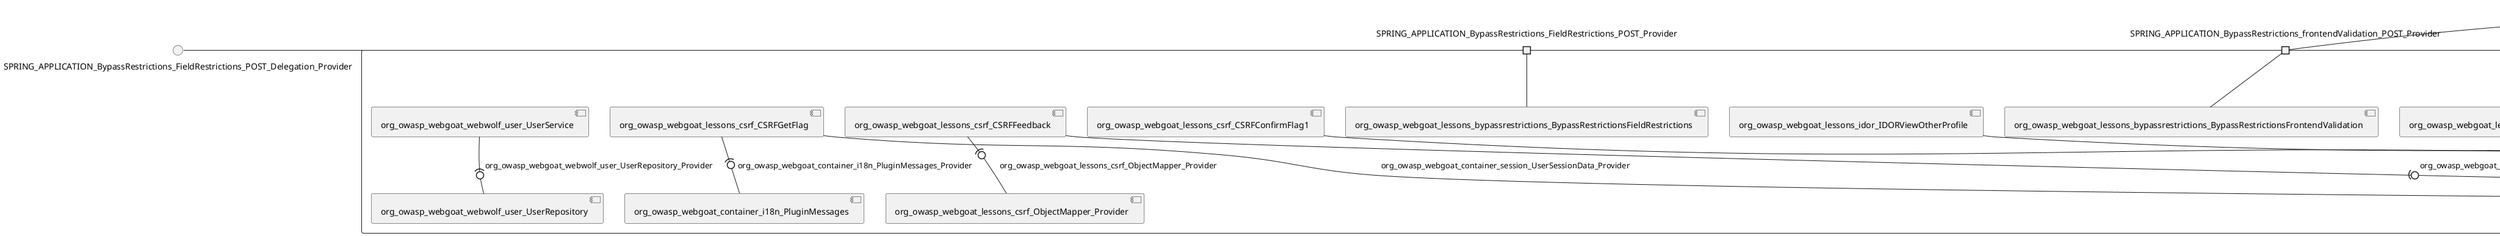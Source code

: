@startuml
skinparam fixCircleLabelOverlapping true
skinparam componentStyle uml2
() SPRING_APPLICATION_BypassRestrictions_FieldRestrictions_POST_Delegation_Provider
() SPRING_APPLICATION_BypassRestrictions_frontendValidation_POST_Delegation_Provider
() SPRING_APPLICATION_ChromeDevTools_dummy_POST_Delegation_Provider
() SPRING_APPLICATION_CrossSiteScriptingStored_stored_xss_follow_up_POST_Delegation_Provider
() SPRING_APPLICATION_CrossSiteScripting_attack1_POST_Delegation_Provider
() SPRING_APPLICATION_CrossSiteScripting_attack3_POST_Delegation_Provider
() SPRING_APPLICATION_CrossSiteScripting_attack4_POST_Delegation_Provider
() SPRING_APPLICATION_CrossSiteScripting_attack5a_GET_Delegation_Provider
() SPRING_APPLICATION_CrossSiteScripting_attack6a_POST_Delegation_Provider
() SPRING_APPLICATION_CrossSiteScripting_dom_follow_up_POST_Delegation_Provider
() SPRING_APPLICATION_CrossSiteScripting_phone_home_xss_POST_Delegation_Provider
() SPRING_APPLICATION_CrossSiteScripting_quiz_Delegation_Provider
() SPRING_APPLICATION_Delegation_Provider
() SPRING_APPLICATION_GET_Delegation_Provider
() SPRING_APPLICATION_HtmlTampering_task_POST_Delegation_Provider
() SPRING_APPLICATION_HttpBasics_attack1_POST_Delegation_Provider
() SPRING_APPLICATION_HttpBasics_attack2_POST_Delegation_Provider
() SPRING_APPLICATION_IDOR_diff_attributes_POST_Delegation_Provider
() SPRING_APPLICATION_IDOR_login_POST_Delegation_Provider
() SPRING_APPLICATION_IDOR_profile_alt_path_POST_Delegation_Provider
() SPRING_APPLICATION_InsecureDeserialization_task_POST_Delegation_Provider
() SPRING_APPLICATION_InsecureLogin_Delegation_Provider
() SPRING_APPLICATION_JWT_decode_POST_Delegation_Provider
() SPRING_APPLICATION_JWT_jku_Delegation_Provider
() SPRING_APPLICATION_JWT_kid_Delegation_Provider
() SPRING_APPLICATION_JWT_quiz_Delegation_Provider
() SPRING_APPLICATION_JWT_refresh_Delegation_Provider
() SPRING_APPLICATION_JWT_votings_Delegation_Provider
() SPRING_APPLICATION_LogSpoofing_log_bleeding_POST_Delegation_Provider
() SPRING_APPLICATION_LogSpoofing_log_spoofing_POST_Delegation_Provider
() SPRING_APPLICATION_POST_Delegation_Provider
() SPRING_APPLICATION_PUT_Delegation_Provider
() SPRING_APPLICATION_PasswordReset_ForgotPassword_create_password_reset_link_POST_Delegation_Provider
() SPRING_APPLICATION_PasswordReset_SecurityQuestions_POST_Delegation_Provider
() SPRING_APPLICATION_PasswordReset_reset_Delegation_Provider
() SPRING_APPLICATION_PathTraversal_profile_picture_GET_Delegation_Provider
() SPRING_APPLICATION_PathTraversal_profile_picture_fix_GET_Delegation_Provider
() SPRING_APPLICATION_PathTraversal_profile_upload_POST_Delegation_Provider
() SPRING_APPLICATION_PathTraversal_profile_upload_fix_POST_Delegation_Provider
() SPRING_APPLICATION_PathTraversal_profile_upload_remove_user_input_POST_Delegation_Provider
() SPRING_APPLICATION_PathTraversal_random_POST_Delegation_Provider
() SPRING_APPLICATION_PathTraversal_random_picture_GET_Delegation_Provider
() SPRING_APPLICATION_PathTraversal_zip_slip_Delegation_Provider
() SPRING_APPLICATION_SSRF_task1_POST_Delegation_Provider
() SPRING_APPLICATION_SSRF_task2_POST_Delegation_Provider
() SPRING_APPLICATION_SecurePasswords_assignment_POST_Delegation_Provider
() SPRING_APPLICATION_SqlInjectionAdvanced_attack6a_POST_Delegation_Provider
() SPRING_APPLICATION_SqlInjectionAdvanced_attack6b_POST_Delegation_Provider
() SPRING_APPLICATION_SqlInjectionAdvanced_challenge_Login_POST_Delegation_Provider
() SPRING_APPLICATION_SqlInjectionAdvanced_challenge_PUT_Delegation_Provider
() SPRING_APPLICATION_SqlInjectionAdvanced_quiz_Delegation_Provider
() SPRING_APPLICATION_SqlInjectionMitigations_attack10a_POST_Delegation_Provider
() SPRING_APPLICATION_SqlInjectionMitigations_attack10b_POST_Delegation_Provider
() SPRING_APPLICATION_SqlInjectionMitigations_attack12a_POST_Delegation_Provider
() SPRING_APPLICATION_SqlInjectionMitigations_servers_GET_Delegation_Provider
() SPRING_APPLICATION_SqlInjection_assignment5a_POST_Delegation_Provider
() SPRING_APPLICATION_SqlInjection_assignment5b_POST_Delegation_Provider
() SPRING_APPLICATION_SqlInjection_attack10_POST_Delegation_Provider
() SPRING_APPLICATION_SqlInjection_attack2_POST_Delegation_Provider
() SPRING_APPLICATION_SqlInjection_attack3_POST_Delegation_Provider
() SPRING_APPLICATION_SqlInjection_attack4_POST_Delegation_Provider
() SPRING_APPLICATION_SqlInjection_attack5_POST_Delegation_Provider
() SPRING_APPLICATION_SqlInjection_attack8_POST_Delegation_Provider
() SPRING_APPLICATION_SqlInjection_attack9_POST_Delegation_Provider
() SPRING_APPLICATION_SqlOnlyInputValidationOnKeywords_attack_POST_Delegation_Provider
() SPRING_APPLICATION_SqlOnlyInputValidation_attack_POST_Delegation_Provider
() SPRING_APPLICATION_VulnerableComponents_attack1_POST_Delegation_Provider
() SPRING_APPLICATION_WebWolf_GET_Delegation_Provider
() SPRING_APPLICATION_WebWolf_landing_POST_Delegation_Provider
() SPRING_APPLICATION_WebWolf_mail_POST_Delegation_Provider
() SPRING_APPLICATION_challenge_1_POST_Delegation_Provider
() SPRING_APPLICATION_challenge_5_POST_Delegation_Provider
() SPRING_APPLICATION_challenge_7_POST_Delegation_Provider
() SPRING_APPLICATION_challenge_8_Delegation_Provider
() SPRING_APPLICATION_challenge_logo_Delegation_Provider
() SPRING_APPLICATION_cia_quiz_Delegation_Provider
() SPRING_APPLICATION_clientSideFiltering_attack1_POST_Delegation_Provider
() SPRING_APPLICATION_clientSideFiltering_challenge_store_coupons_GET_Delegation_Provider
() SPRING_APPLICATION_clientSideFiltering_getItForFree_POST_Delegation_Provider
() SPRING_APPLICATION_clientSideFiltering_salaries_GET_Delegation_Provider
() SPRING_APPLICATION_crypto_encoding_xor_POST_Delegation_Provider
() SPRING_APPLICATION_crypto_secure_defaults_POST_Delegation_Provider
() SPRING_APPLICATION_jwt_GET_Delegation_Provider
() SPRING_APPLICATION_landing_Delegation_Provider
() SPRING_APPLICATION_lesson_template_Delegation_Provider
() SPRING_APPLICATION_login_oauth_mvc_GET_Delegation_Provider
() SPRING_APPLICATION_mail_Delegation_Provider
() SPRING_APPLICATION_register_mvc_POST_Delegation_Provider
() SPRING_APPLICATION_registration_GET_Delegation_Provider
() SPRING_APPLICATION_requests_GET_Delegation_Provider
() SPRING_APPLICATION_scoreboard_data_GET_Delegation_Provider
() SPRING_APPLICATION_server_directory_GET_Delegation_Provider
() SPRING_APPLICATION_service_lessonoverview_mvc_Delegation_Provider
() SPRING_APPLICATION_xxe_comments_GET_Delegation_Provider
() UserDetailsService_Delegation_Provider
() java_io_Serializable_Delegation_Provider
() org_owasp_webgoat_lessons_hijacksession_cas_AuthenticationProvider_Delegation_Provider
rectangle System {
[org_owasp_webgoat_container_HammerHead] [[webgoat-webgoat.repository#_lAopBMApEe6vkNvvno8K4Q]]
[org_owasp_webgoat_container_WebWolfRedirect] [[webgoat-webgoat.repository#_lAopBMApEe6vkNvvno8K4Q]]
[org_owasp_webgoat_container_controller_StartLesson] [[webgoat-webgoat.repository#_lAopBMApEe6vkNvvno8K4Q]]
[org_owasp_webgoat_container_controller_Welcome] [[webgoat-webgoat.repository#_lAopBMApEe6vkNvvno8K4Q]]
[org_owasp_webgoat_container_i18n_PluginMessages] [[webgoat-webgoat.repository#_lAopBMApEe6vkNvvno8K4Q]]
[org_owasp_webgoat_container_service_EnvironmentService] [[webgoat-webgoat.repository#_lAopBMApEe6vkNvvno8K4Q]]
[org_owasp_webgoat_container_service_HintService] [[webgoat-webgoat.repository#_lAopBMApEe6vkNvvno8K4Q]]
[org_owasp_webgoat_container_service_LabelDebugService] [[webgoat-webgoat.repository#_lAopBMApEe6vkNvvno8K4Q]]
[org_owasp_webgoat_container_service_LabelService] [[webgoat-webgoat.repository#_lAopBMApEe6vkNvvno8K4Q]]
[org_owasp_webgoat_container_service_LessonInfoService] [[webgoat-webgoat.repository#_lAopBMApEe6vkNvvno8K4Q]]
[org_owasp_webgoat_container_service_LessonMenuService] [[webgoat-webgoat.repository#_lAopBMApEe6vkNvvno8K4Q]]
[org_owasp_webgoat_container_service_LessonProgressService] [[webgoat-webgoat.repository#_lAopBMApEe6vkNvvno8K4Q]]
[org_owasp_webgoat_container_service_LessonTitleService] [[webgoat-webgoat.repository#_lAopBMApEe6vkNvvno8K4Q]]
[org_owasp_webgoat_container_service_ReportCardService] [[webgoat-webgoat.repository#_lAopBMApEe6vkNvvno8K4Q]]
[org_owasp_webgoat_container_service_RestartLessonService] [[webgoat-webgoat.repository#_lAopBMApEe6vkNvvno8K4Q]]
[org_owasp_webgoat_container_service_SessionService] [[webgoat-webgoat.repository#_lAopBMApEe6vkNvvno8K4Q]]
[org_owasp_webgoat_container_session_UserSessionData] [[webgoat-webgoat.repository#_lAopBMApEe6vkNvvno8K4Q]]
[org_owasp_webgoat_container_session_WebSession] [[webgoat-webgoat.repository#_lAopBMApEe6vkNvvno8K4Q]]
[org_owasp_webgoat_container_users_RegistrationController] [[webgoat-webgoat.repository#_lAopBMApEe6vkNvvno8K4Q]]
[org_owasp_webgoat_container_users_Scoreboard] [[webgoat-webgoat.repository#_lAopBMApEe6vkNvvno8K4Q]]
[org_owasp_webgoat_container_users_UserRepository] [[webgoat-webgoat.repository#_lAopBMApEe6vkNvvno8K4Q]]
[org_owasp_webgoat_container_users_UserService] [[webgoat-webgoat.repository#_lAopBMApEe6vkNvvno8K4Q]]
[org_owasp_webgoat_container_users_UserTrackerRepository] [[webgoat-webgoat.repository#_lAopBMApEe6vkNvvno8K4Q]]
[org_owasp_webgoat_lessons_authbypass_VerifyAccount] [[webgoat-webgoat.repository#_lAopBMApEe6vkNvvno8K4Q]]
[org_owasp_webgoat_lessons_bypassrestrictions_BypassRestrictionsFieldRestrictions] [[webgoat-webgoat.repository#_lAopBMApEe6vkNvvno8K4Q]]
[org_owasp_webgoat_lessons_bypassrestrictions_BypassRestrictionsFrontendValidation] [[webgoat-webgoat.repository#_lAopBMApEe6vkNvvno8K4Q]]
[org_owasp_webgoat_lessons_challenges_FlagController] [[webgoat-webgoat.repository#_lAopBMApEe6vkNvvno8K4Q]]
[org_owasp_webgoat_lessons_challenges_challenge1_Assignment1] [[webgoat-webgoat.repository#_lAopBMApEe6vkNvvno8K4Q]]
[org_owasp_webgoat_lessons_challenges_challenge1_ImageServlet] [[webgoat-webgoat.repository#_lAopBMApEe6vkNvvno8K4Q]]
[org_owasp_webgoat_lessons_challenges_challenge5_Assignment5] [[webgoat-webgoat.repository#_lAopBMApEe6vkNvvno8K4Q]]
[org_owasp_webgoat_lessons_challenges_challenge7_Assignment7] [[webgoat-webgoat.repository#_lAopBMApEe6vkNvvno8K4Q]]
[org_owasp_webgoat_lessons_challenges_challenge8_Assignment8] [[webgoat-webgoat.repository#_lAopBMApEe6vkNvvno8K4Q]]
[org_owasp_webgoat_lessons_chromedevtools_NetworkDummy] [[webgoat-webgoat.repository#_lAopBMApEe6vkNvvno8K4Q]]
[org_owasp_webgoat_lessons_chromedevtools_NetworkLesson] [[webgoat-webgoat.repository#_lAopBMApEe6vkNvvno8K4Q]]
[org_owasp_webgoat_lessons_cia_CIAQuiz] [[webgoat-webgoat.repository#_lAopBMApEe6vkNvvno8K4Q]]
[org_owasp_webgoat_lessons_clientsidefiltering_ClientSideFilteringAssignment] [[webgoat-webgoat.repository#_lAopBMApEe6vkNvvno8K4Q]]
[org_owasp_webgoat_lessons_clientsidefiltering_ClientSideFilteringFreeAssignment] [[webgoat-webgoat.repository#_lAopBMApEe6vkNvvno8K4Q]]
[org_owasp_webgoat_lessons_clientsidefiltering_Salaries] [[webgoat-webgoat.repository#_lAopBMApEe6vkNvvno8K4Q]]
[org_owasp_webgoat_lessons_clientsidefiltering_ShopEndpoint] [[webgoat-webgoat.repository#_lAopBMApEe6vkNvvno8K4Q]]
[org_owasp_webgoat_lessons_cryptography_EncodingAssignment] [[webgoat-webgoat.repository#_lAopBMApEe6vkNvvno8K4Q]]
[org_owasp_webgoat_lessons_cryptography_HashingAssignment] [[webgoat-webgoat.repository#_lAopBMApEe6vkNvvno8K4Q]]
[org_owasp_webgoat_lessons_cryptography_SecureDefaultsAssignment] [[webgoat-webgoat.repository#_lAopBMApEe6vkNvvno8K4Q]]
[org_owasp_webgoat_lessons_cryptography_SigningAssignment] [[webgoat-webgoat.repository#_lAopBMApEe6vkNvvno8K4Q]]
[org_owasp_webgoat_lessons_cryptography_XOREncodingAssignment] [[webgoat-webgoat.repository#_lAopBMApEe6vkNvvno8K4Q]]
[org_owasp_webgoat_lessons_csrf_CSRFConfirmFlag1] [[webgoat-webgoat.repository#_lAopBMApEe6vkNvvno8K4Q]]
[org_owasp_webgoat_lessons_csrf_CSRFFeedback] [[webgoat-webgoat.repository#_lAopBMApEe6vkNvvno8K4Q]]
[org_owasp_webgoat_lessons_csrf_CSRFGetFlag] [[webgoat-webgoat.repository#_lAopBMApEe6vkNvvno8K4Q]]
[org_owasp_webgoat_lessons_csrf_CSRFLogin] [[webgoat-webgoat.repository#_lAopBMApEe6vkNvvno8K4Q]]
[org_owasp_webgoat_lessons_csrf_ForgedReviews] [[webgoat-webgoat.repository#_lAopBMApEe6vkNvvno8K4Q]]
[org_owasp_webgoat_lessons_csrf_ObjectMapper_Provider] [[webgoat-webgoat.repository#_lAopBMApEe6vkNvvno8K4Q]]
[org_owasp_webgoat_lessons_deserialization_InsecureDeserializationTask] [[webgoat-webgoat.repository#_lAopBMApEe6vkNvvno8K4Q]]
[org_owasp_webgoat_lessons_hijacksession_HijackSessionAssignment] [[webgoat-webgoat.repository#_lAopBMApEe6vkNvvno8K4Q]]
[org_owasp_webgoat_lessons_hijacksession_cas_HijackSessionAuthenticationProvider] [[webgoat-webgoat.repository#_lAopBMApEe6vkNvvno8K4Q]]
[org_owasp_webgoat_lessons_htmltampering_HtmlTamperingTask] [[webgoat-webgoat.repository#_lAopBMApEe6vkNvvno8K4Q]]
[org_owasp_webgoat_lessons_httpbasics_HttpBasicsLesson] [[webgoat-webgoat.repository#_lAopBMApEe6vkNvvno8K4Q]]
[org_owasp_webgoat_lessons_httpbasics_HttpBasicsQuiz] [[webgoat-webgoat.repository#_lAopBMApEe6vkNvvno8K4Q]]
[org_owasp_webgoat_lessons_httpproxies_HttpBasicsInterceptRequest] [[webgoat-webgoat.repository#_lAopBMApEe6vkNvvno8K4Q]]
[org_owasp_webgoat_lessons_idor_IDORDiffAttributes] [[webgoat-webgoat.repository#_lAopBMApEe6vkNvvno8K4Q]]
[org_owasp_webgoat_lessons_idor_IDOREditOtherProfile] [[webgoat-webgoat.repository#_lAopBMApEe6vkNvvno8K4Q]]
[org_owasp_webgoat_lessons_idor_IDORLogin] [[webgoat-webgoat.repository#_lAopBMApEe6vkNvvno8K4Q]]
[org_owasp_webgoat_lessons_idor_IDORViewOtherProfile] [[webgoat-webgoat.repository#_lAopBMApEe6vkNvvno8K4Q]]
[org_owasp_webgoat_lessons_idor_IDORViewOwnProfile] [[webgoat-webgoat.repository#_lAopBMApEe6vkNvvno8K4Q]]
[org_owasp_webgoat_lessons_idor_IDORViewOwnProfileAltUrl] [[webgoat-webgoat.repository#_lAopBMApEe6vkNvvno8K4Q]]
[org_owasp_webgoat_lessons_insecurelogin_InsecureLoginTask] [[webgoat-webgoat.repository#_lAopBMApEe6vkNvvno8K4Q]]
[org_owasp_webgoat_lessons_jwt_JWTDecodeEndpoint] [[webgoat-webgoat.repository#_lAopBMApEe6vkNvvno8K4Q]]
[org_owasp_webgoat_lessons_jwt_JWTQuiz] [[webgoat-webgoat.repository#_lAopBMApEe6vkNvvno8K4Q]]
[org_owasp_webgoat_lessons_jwt_JWTRefreshEndpoint] [[webgoat-webgoat.repository#_lAopBMApEe6vkNvvno8K4Q]]
[org_owasp_webgoat_lessons_jwt_JWTSecretKeyEndpoint] [[webgoat-webgoat.repository#_lAopBMApEe6vkNvvno8K4Q]]
[org_owasp_webgoat_lessons_jwt_JWTVotesEndpoint] [[webgoat-webgoat.repository#_lAopBMApEe6vkNvvno8K4Q]]
[org_owasp_webgoat_lessons_jwt_claimmisuse_JWTHeaderJKUEndpoint] [[webgoat-webgoat.repository#_lAopBMApEe6vkNvvno8K4Q]]
[org_owasp_webgoat_lessons_jwt_claimmisuse_JWTHeaderKIDEndpoint] [[webgoat-webgoat.repository#_lAopBMApEe6vkNvvno8K4Q]]
[org_owasp_webgoat_lessons_lessontemplate_SampleAttack] [[webgoat-webgoat.repository#_lAopBMApEe6vkNvvno8K4Q]]
[org_owasp_webgoat_lessons_logging_LogBleedingTask] [[webgoat-webgoat.repository#_lAopBMApEe6vkNvvno8K4Q]]
[org_owasp_webgoat_lessons_logging_LogSpoofingTask] [[webgoat-webgoat.repository#_lAopBMApEe6vkNvvno8K4Q]]
[org_owasp_webgoat_lessons_missingac_MissingFunctionACHiddenMenus] [[webgoat-webgoat.repository#_lAopBMApEe6vkNvvno8K4Q]]
[org_owasp_webgoat_lessons_missingac_MissingFunctionACUsers] [[webgoat-webgoat.repository#_lAopBMApEe6vkNvvno8K4Q]]
[org_owasp_webgoat_lessons_missingac_MissingFunctionACYourHash] [[webgoat-webgoat.repository#_lAopBMApEe6vkNvvno8K4Q]]
[org_owasp_webgoat_lessons_missingac_MissingFunctionACYourHashAdmin] [[webgoat-webgoat.repository#_lAopBMApEe6vkNvvno8K4Q]]
[org_owasp_webgoat_lessons_passwordreset_QuestionsAssignment] [[webgoat-webgoat.repository#_lAopBMApEe6vkNvvno8K4Q]]
[org_owasp_webgoat_lessons_passwordreset_ResetLinkAssignment] [[webgoat-webgoat.repository#_lAopBMApEe6vkNvvno8K4Q]]
[org_owasp_webgoat_lessons_passwordreset_ResetLinkAssignmentForgotPassword] [[webgoat-webgoat.repository#_lAopBMApEe6vkNvvno8K4Q]]
[org_owasp_webgoat_lessons_passwordreset_SecurityQuestionAssignment] [[webgoat-webgoat.repository#_lAopBMApEe6vkNvvno8K4Q]]
[org_owasp_webgoat_lessons_passwordreset_SimpleMailAssignment] [[webgoat-webgoat.repository#_lAopBMApEe6vkNvvno8K4Q]]
[org_owasp_webgoat_lessons_passwordreset_TriedQuestions] [[webgoat-webgoat.repository#_lAopBMApEe6vkNvvno8K4Q]]
[org_owasp_webgoat_lessons_pathtraversal_ProfileUpload] [[webgoat-webgoat.repository#_lAopBMApEe6vkNvvno8K4Q]]
[org_owasp_webgoat_lessons_pathtraversal_ProfileUploadFix] [[webgoat-webgoat.repository#_lAopBMApEe6vkNvvno8K4Q]]
[org_owasp_webgoat_lessons_pathtraversal_ProfileUploadRemoveUserInput] [[webgoat-webgoat.repository#_lAopBMApEe6vkNvvno8K4Q]]
[org_owasp_webgoat_lessons_pathtraversal_ProfileUploadRetrieval] [[webgoat-webgoat.repository#_lAopBMApEe6vkNvvno8K4Q]]
[org_owasp_webgoat_lessons_pathtraversal_ProfileZipSlip] [[webgoat-webgoat.repository#_lAopBMApEe6vkNvvno8K4Q]]
[org_owasp_webgoat_lessons_securepasswords_SecurePasswordsAssignment] [[webgoat-webgoat.repository#_lAopBMApEe6vkNvvno8K4Q]]
[org_owasp_webgoat_lessons_spoofcookie_SpoofCookieAssignment] [[webgoat-webgoat.repository#_lAopBMApEe6vkNvvno8K4Q]]
[org_owasp_webgoat_lessons_sqlinjection_advanced_SqlInjectionChallenge] [[webgoat-webgoat.repository#_lAopBMApEe6vkNvvno8K4Q]]
[org_owasp_webgoat_lessons_sqlinjection_advanced_SqlInjectionChallengeLogin] [[webgoat-webgoat.repository#_lAopBMApEe6vkNvvno8K4Q]]
[org_owasp_webgoat_lessons_sqlinjection_advanced_SqlInjectionLesson6a] [[webgoat-webgoat.repository#_lAopBMApEe6vkNvvno8K4Q]]
[org_owasp_webgoat_lessons_sqlinjection_advanced_SqlInjectionLesson6b] [[webgoat-webgoat.repository#_lAopBMApEe6vkNvvno8K4Q]]
[org_owasp_webgoat_lessons_sqlinjection_advanced_SqlInjectionQuiz] [[webgoat-webgoat.repository#_lAopBMApEe6vkNvvno8K4Q]]
[org_owasp_webgoat_lessons_sqlinjection_introduction_SqlInjectionLesson10] [[webgoat-webgoat.repository#_lAopBMApEe6vkNvvno8K4Q]]
[org_owasp_webgoat_lessons_sqlinjection_introduction_SqlInjectionLesson2] [[webgoat-webgoat.repository#_lAopBMApEe6vkNvvno8K4Q]]
[org_owasp_webgoat_lessons_sqlinjection_introduction_SqlInjectionLesson3] [[webgoat-webgoat.repository#_lAopBMApEe6vkNvvno8K4Q]]
[org_owasp_webgoat_lessons_sqlinjection_introduction_SqlInjectionLesson4] [[webgoat-webgoat.repository#_lAopBMApEe6vkNvvno8K4Q]]
[org_owasp_webgoat_lessons_sqlinjection_introduction_SqlInjectionLesson5] [[webgoat-webgoat.repository#_lAopBMApEe6vkNvvno8K4Q]]
[org_owasp_webgoat_lessons_sqlinjection_introduction_SqlInjectionLesson5a] [[webgoat-webgoat.repository#_lAopBMApEe6vkNvvno8K4Q]]
[org_owasp_webgoat_lessons_sqlinjection_introduction_SqlInjectionLesson5b] [[webgoat-webgoat.repository#_lAopBMApEe6vkNvvno8K4Q]]
[org_owasp_webgoat_lessons_sqlinjection_introduction_SqlInjectionLesson8] [[webgoat-webgoat.repository#_lAopBMApEe6vkNvvno8K4Q]]
[org_owasp_webgoat_lessons_sqlinjection_introduction_SqlInjectionLesson9] [[webgoat-webgoat.repository#_lAopBMApEe6vkNvvno8K4Q]]
[org_owasp_webgoat_lessons_sqlinjection_mitigation_Servers] [[webgoat-webgoat.repository#_lAopBMApEe6vkNvvno8K4Q]]
[org_owasp_webgoat_lessons_sqlinjection_mitigation_SqlInjectionLesson10a] [[webgoat-webgoat.repository#_lAopBMApEe6vkNvvno8K4Q]]
[org_owasp_webgoat_lessons_sqlinjection_mitigation_SqlInjectionLesson10b] [[webgoat-webgoat.repository#_lAopBMApEe6vkNvvno8K4Q]]
[org_owasp_webgoat_lessons_sqlinjection_mitigation_SqlInjectionLesson13] [[webgoat-webgoat.repository#_lAopBMApEe6vkNvvno8K4Q]]
[org_owasp_webgoat_lessons_sqlinjection_mitigation_SqlOnlyInputValidation] [[webgoat-webgoat.repository#_lAopBMApEe6vkNvvno8K4Q]]
[org_owasp_webgoat_lessons_sqlinjection_mitigation_SqlOnlyInputValidationOnKeywords] [[webgoat-webgoat.repository#_lAopBMApEe6vkNvvno8K4Q]]
[org_owasp_webgoat_lessons_ssrf_SSRFTask1] [[webgoat-webgoat.repository#_lAopBMApEe6vkNvvno8K4Q]]
[org_owasp_webgoat_lessons_ssrf_SSRFTask2] [[webgoat-webgoat.repository#_lAopBMApEe6vkNvvno8K4Q]]
[org_owasp_webgoat_lessons_vulnerablecomponents_VulnerableComponentsLesson] [[webgoat-webgoat.repository#_lAopBMApEe6vkNvvno8K4Q]]
[org_owasp_webgoat_lessons_webwolfintroduction_LandingAssignment] [[webgoat-webgoat.repository#_lAopBMApEe6vkNvvno8K4Q]]
[org_owasp_webgoat_lessons_webwolfintroduction_MailAssignment] [[webgoat-webgoat.repository#_lAopBMApEe6vkNvvno8K4Q]]
[org_owasp_webgoat_lessons_xss_CrossSiteScriptingLesson1] [[webgoat-webgoat.repository#_lAopBMApEe6vkNvvno8K4Q]]
[org_owasp_webgoat_lessons_xss_CrossSiteScriptingLesson3] [[webgoat-webgoat.repository#_lAopBMApEe6vkNvvno8K4Q]]
[org_owasp_webgoat_lessons_xss_CrossSiteScriptingLesson4] [[webgoat-webgoat.repository#_lAopBMApEe6vkNvvno8K4Q]]
[org_owasp_webgoat_lessons_xss_CrossSiteScriptingLesson5a] [[webgoat-webgoat.repository#_lAopBMApEe6vkNvvno8K4Q]]
[org_owasp_webgoat_lessons_xss_CrossSiteScriptingLesson6a] [[webgoat-webgoat.repository#_lAopBMApEe6vkNvvno8K4Q]]
[org_owasp_webgoat_lessons_xss_CrossSiteScriptingQuiz] [[webgoat-webgoat.repository#_lAopBMApEe6vkNvvno8K4Q]]
[org_owasp_webgoat_lessons_xss_DOMCrossSiteScripting] [[webgoat-webgoat.repository#_lAopBMApEe6vkNvvno8K4Q]]
[org_owasp_webgoat_lessons_xss_DOMCrossSiteScriptingVerifier] [[webgoat-webgoat.repository#_lAopBMApEe6vkNvvno8K4Q]]
[org_owasp_webgoat_lessons_xss_stored_StoredCrossSiteScriptingVerifier] [[webgoat-webgoat.repository#_lAopBMApEe6vkNvvno8K4Q]]
[org_owasp_webgoat_lessons_xss_stored_StoredXssComments] [[webgoat-webgoat.repository#_lAopBMApEe6vkNvvno8K4Q]]
[org_owasp_webgoat_lessons_xxe_BlindSendFileAssignment] [[webgoat-webgoat.repository#_lAopBMApEe6vkNvvno8K4Q]]
[org_owasp_webgoat_lessons_xxe_CommentsCache] [[webgoat-webgoat.repository#_lAopBMApEe6vkNvvno8K4Q]]
[org_owasp_webgoat_lessons_xxe_CommentsEndpoint] [[webgoat-webgoat.repository#_lAopBMApEe6vkNvvno8K4Q]]
[org_owasp_webgoat_lessons_xxe_ContentTypeAssignment] [[webgoat-webgoat.repository#_lAopBMApEe6vkNvvno8K4Q]]
[org_owasp_webgoat_lessons_xxe_SimpleXXE] [[webgoat-webgoat.repository#_lAopBMApEe6vkNvvno8K4Q]]
[org_owasp_webgoat_webwolf_FileServer] [[webgoat-webgoat.repository#_lAopBMApEe6vkNvvno8K4Q]]
[org_owasp_webgoat_webwolf_jwt_JWTController] [[webgoat-webgoat.repository#_lAopBMApEe6vkNvvno8K4Q]]
[org_owasp_webgoat_webwolf_mailbox_MailboxController] [[webgoat-webgoat.repository#_lAopBMApEe6vkNvvno8K4Q]]
[org_owasp_webgoat_webwolf_mailbox_MailboxRepository] [[webgoat-webgoat.repository#_lAopBMApEe6vkNvvno8K4Q]]
[org_owasp_webgoat_webwolf_requests_LandingPage] [[webgoat-webgoat.repository#_lAopBMApEe6vkNvvno8K4Q]]
[org_owasp_webgoat_webwolf_requests_Requests] [[webgoat-webgoat.repository#_lAopBMApEe6vkNvvno8K4Q]]
[org_owasp_webgoat_webwolf_user_UserRepository] [[webgoat-webgoat.repository#_lAopBMApEe6vkNvvno8K4Q]]
[org_owasp_webgoat_webwolf_user_UserService] [[webgoat-webgoat.repository#_lAopBMApEe6vkNvvno8K4Q]]
port SPRING_APPLICATION_BypassRestrictions_FieldRestrictions_POST_Provider
SPRING_APPLICATION_BypassRestrictions_FieldRestrictions_POST_Delegation_Provider - SPRING_APPLICATION_BypassRestrictions_FieldRestrictions_POST_Provider
SPRING_APPLICATION_BypassRestrictions_FieldRestrictions_POST_Provider - [org_owasp_webgoat_lessons_bypassrestrictions_BypassRestrictionsFieldRestrictions]
port SPRING_APPLICATION_BypassRestrictions_frontendValidation_POST_Provider
SPRING_APPLICATION_BypassRestrictions_frontendValidation_POST_Delegation_Provider - SPRING_APPLICATION_BypassRestrictions_frontendValidation_POST_Provider
SPRING_APPLICATION_BypassRestrictions_frontendValidation_POST_Provider - [org_owasp_webgoat_lessons_bypassrestrictions_BypassRestrictionsFrontendValidation]
port SPRING_APPLICATION_ChromeDevTools_dummy_POST_Provider
SPRING_APPLICATION_ChromeDevTools_dummy_POST_Delegation_Provider - SPRING_APPLICATION_ChromeDevTools_dummy_POST_Provider
SPRING_APPLICATION_ChromeDevTools_dummy_POST_Provider - [org_owasp_webgoat_lessons_chromedevtools_NetworkDummy]
port SPRING_APPLICATION_CrossSiteScriptingStored_stored_xss_follow_up_POST_Provider
SPRING_APPLICATION_CrossSiteScriptingStored_stored_xss_follow_up_POST_Delegation_Provider - SPRING_APPLICATION_CrossSiteScriptingStored_stored_xss_follow_up_POST_Provider
SPRING_APPLICATION_CrossSiteScriptingStored_stored_xss_follow_up_POST_Provider - [org_owasp_webgoat_lessons_xss_stored_StoredCrossSiteScriptingVerifier]
port SPRING_APPLICATION_CrossSiteScripting_attack1_POST_Provider
SPRING_APPLICATION_CrossSiteScripting_attack1_POST_Delegation_Provider - SPRING_APPLICATION_CrossSiteScripting_attack1_POST_Provider
SPRING_APPLICATION_CrossSiteScripting_attack1_POST_Provider - [org_owasp_webgoat_lessons_xss_CrossSiteScriptingLesson1]
port SPRING_APPLICATION_CrossSiteScripting_attack3_POST_Provider
SPRING_APPLICATION_CrossSiteScripting_attack3_POST_Delegation_Provider - SPRING_APPLICATION_CrossSiteScripting_attack3_POST_Provider
SPRING_APPLICATION_CrossSiteScripting_attack3_POST_Provider - [org_owasp_webgoat_lessons_xss_CrossSiteScriptingLesson3]
port SPRING_APPLICATION_CrossSiteScripting_attack4_POST_Provider
SPRING_APPLICATION_CrossSiteScripting_attack4_POST_Delegation_Provider - SPRING_APPLICATION_CrossSiteScripting_attack4_POST_Provider
SPRING_APPLICATION_CrossSiteScripting_attack4_POST_Provider - [org_owasp_webgoat_lessons_xss_CrossSiteScriptingLesson4]
port SPRING_APPLICATION_CrossSiteScripting_attack5a_GET_Provider
SPRING_APPLICATION_CrossSiteScripting_attack5a_GET_Delegation_Provider - SPRING_APPLICATION_CrossSiteScripting_attack5a_GET_Provider
SPRING_APPLICATION_CrossSiteScripting_attack5a_GET_Provider - [org_owasp_webgoat_lessons_xss_CrossSiteScriptingLesson5a]
port SPRING_APPLICATION_CrossSiteScripting_attack6a_POST_Provider
SPRING_APPLICATION_CrossSiteScripting_attack6a_POST_Delegation_Provider - SPRING_APPLICATION_CrossSiteScripting_attack6a_POST_Provider
SPRING_APPLICATION_CrossSiteScripting_attack6a_POST_Provider - [org_owasp_webgoat_lessons_xss_CrossSiteScriptingLesson6a]
port SPRING_APPLICATION_CrossSiteScripting_dom_follow_up_POST_Provider
SPRING_APPLICATION_CrossSiteScripting_dom_follow_up_POST_Delegation_Provider - SPRING_APPLICATION_CrossSiteScripting_dom_follow_up_POST_Provider
SPRING_APPLICATION_CrossSiteScripting_dom_follow_up_POST_Provider - [org_owasp_webgoat_lessons_xss_DOMCrossSiteScriptingVerifier]
port SPRING_APPLICATION_CrossSiteScripting_phone_home_xss_POST_Provider
SPRING_APPLICATION_CrossSiteScripting_phone_home_xss_POST_Delegation_Provider - SPRING_APPLICATION_CrossSiteScripting_phone_home_xss_POST_Provider
SPRING_APPLICATION_CrossSiteScripting_phone_home_xss_POST_Provider - [org_owasp_webgoat_lessons_xss_DOMCrossSiteScripting]
port SPRING_APPLICATION_CrossSiteScripting_quiz_Provider
SPRING_APPLICATION_CrossSiteScripting_quiz_Delegation_Provider - SPRING_APPLICATION_CrossSiteScripting_quiz_Provider
SPRING_APPLICATION_CrossSiteScripting_quiz_Provider - [org_owasp_webgoat_lessons_xss_CrossSiteScriptingQuiz]
port SPRING_APPLICATION_Provider
SPRING_APPLICATION_Delegation_Provider - SPRING_APPLICATION_Provider
SPRING_APPLICATION_Provider - [org_owasp_webgoat_container_service_LabelDebugService]
port SPRING_APPLICATION_Provider
SPRING_APPLICATION_Delegation_Provider - SPRING_APPLICATION_Provider
SPRING_APPLICATION_Provider - [org_owasp_webgoat_webwolf_FileServer]
port SPRING_APPLICATION_Provider
SPRING_APPLICATION_Delegation_Provider - SPRING_APPLICATION_Provider
SPRING_APPLICATION_Provider - [org_owasp_webgoat_lessons_jwt_JWTSecretKeyEndpoint]
port SPRING_APPLICATION_Provider
SPRING_APPLICATION_Delegation_Provider - SPRING_APPLICATION_Provider
SPRING_APPLICATION_Provider - [org_owasp_webgoat_lessons_httpproxies_HttpBasicsInterceptRequest]
port SPRING_APPLICATION_Provider
SPRING_APPLICATION_Delegation_Provider - SPRING_APPLICATION_Provider
SPRING_APPLICATION_Provider - [org_owasp_webgoat_container_HammerHead]
port SPRING_APPLICATION_Provider
SPRING_APPLICATION_Delegation_Provider - SPRING_APPLICATION_Provider
SPRING_APPLICATION_Provider - [org_owasp_webgoat_container_service_LabelDebugService]
port SPRING_APPLICATION_Provider
SPRING_APPLICATION_Delegation_Provider - SPRING_APPLICATION_Provider
SPRING_APPLICATION_Provider - [org_owasp_webgoat_container_service_LessonInfoService]
port SPRING_APPLICATION_Provider
SPRING_APPLICATION_Delegation_Provider - SPRING_APPLICATION_Provider
SPRING_APPLICATION_Provider - [org_owasp_webgoat_container_service_LessonInfoService]
port SPRING_APPLICATION_Provider
SPRING_APPLICATION_Delegation_Provider - SPRING_APPLICATION_Provider
SPRING_APPLICATION_Provider - [org_owasp_webgoat_container_service_LessonTitleService]
port SPRING_APPLICATION_Provider
SPRING_APPLICATION_Delegation_Provider - SPRING_APPLICATION_Provider
SPRING_APPLICATION_Provider - [org_owasp_webgoat_webwolf_FileServer]
port SPRING_APPLICATION_Provider
SPRING_APPLICATION_Delegation_Provider - SPRING_APPLICATION_Provider
SPRING_APPLICATION_Provider - [org_owasp_webgoat_lessons_httpproxies_HttpBasicsInterceptRequest]
port SPRING_APPLICATION_Provider
SPRING_APPLICATION_Delegation_Provider - SPRING_APPLICATION_Provider
SPRING_APPLICATION_Provider - [org_owasp_webgoat_container_service_LessonMenuService]
port SPRING_APPLICATION_Provider
SPRING_APPLICATION_Delegation_Provider - SPRING_APPLICATION_Provider
SPRING_APPLICATION_Provider - [org_owasp_webgoat_container_HammerHead]
port SPRING_APPLICATION_Provider
SPRING_APPLICATION_Delegation_Provider - SPRING_APPLICATION_Provider
SPRING_APPLICATION_Provider - [org_owasp_webgoat_container_service_SessionService]
port SPRING_APPLICATION_Provider
SPRING_APPLICATION_Delegation_Provider - SPRING_APPLICATION_Provider
SPRING_APPLICATION_Provider - [org_owasp_webgoat_lessons_cryptography_HashingAssignment]
port SPRING_APPLICATION_Provider
SPRING_APPLICATION_Delegation_Provider - SPRING_APPLICATION_Provider
SPRING_APPLICATION_Provider - [org_owasp_webgoat_container_service_LessonTitleService]
port SPRING_APPLICATION_Provider
SPRING_APPLICATION_Delegation_Provider - SPRING_APPLICATION_Provider
SPRING_APPLICATION_Provider - [org_owasp_webgoat_lessons_cryptography_SigningAssignment]
port SPRING_APPLICATION_Provider
SPRING_APPLICATION_Delegation_Provider - SPRING_APPLICATION_Provider
SPRING_APPLICATION_Provider - [org_owasp_webgoat_lessons_jwt_JWTSecretKeyEndpoint]
port SPRING_APPLICATION_Provider
SPRING_APPLICATION_Delegation_Provider - SPRING_APPLICATION_Provider
SPRING_APPLICATION_Provider - [org_owasp_webgoat_container_service_SessionService]
port SPRING_APPLICATION_Provider
SPRING_APPLICATION_Delegation_Provider - SPRING_APPLICATION_Provider
SPRING_APPLICATION_Provider - [org_owasp_webgoat_lessons_cryptography_HashingAssignment]
port SPRING_APPLICATION_Provider
SPRING_APPLICATION_Delegation_Provider - SPRING_APPLICATION_Provider
SPRING_APPLICATION_Provider - [org_owasp_webgoat_container_controller_StartLesson]
port SPRING_APPLICATION_Provider
SPRING_APPLICATION_Delegation_Provider - SPRING_APPLICATION_Provider
SPRING_APPLICATION_Provider - [org_owasp_webgoat_lessons_cryptography_SigningAssignment]
port SPRING_APPLICATION_Provider
SPRING_APPLICATION_Delegation_Provider - SPRING_APPLICATION_Provider
SPRING_APPLICATION_Provider - [org_owasp_webgoat_container_service_LessonMenuService]
port SPRING_APPLICATION_Provider
SPRING_APPLICATION_Delegation_Provider - SPRING_APPLICATION_Provider
SPRING_APPLICATION_Provider - [org_owasp_webgoat_container_controller_StartLesson]
port SPRING_APPLICATION_GET_Provider
SPRING_APPLICATION_GET_Delegation_Provider - SPRING_APPLICATION_GET_Provider
SPRING_APPLICATION_GET_Provider - [org_owasp_webgoat_container_service_ReportCardService]
port SPRING_APPLICATION_GET_Provider
SPRING_APPLICATION_GET_Delegation_Provider - SPRING_APPLICATION_GET_Provider
SPRING_APPLICATION_GET_Provider - [org_owasp_webgoat_container_controller_Welcome]
port SPRING_APPLICATION_GET_Provider
SPRING_APPLICATION_GET_Delegation_Provider - SPRING_APPLICATION_GET_Provider
SPRING_APPLICATION_GET_Provider - [org_owasp_webgoat_lessons_cryptography_EncodingAssignment]
port SPRING_APPLICATION_GET_Provider
SPRING_APPLICATION_GET_Delegation_Provider - SPRING_APPLICATION_GET_Provider
SPRING_APPLICATION_GET_Provider - [org_owasp_webgoat_lessons_missingac_MissingFunctionACUsers]
port SPRING_APPLICATION_GET_Provider
SPRING_APPLICATION_GET_Delegation_Provider - SPRING_APPLICATION_GET_Provider
SPRING_APPLICATION_GET_Provider - [org_owasp_webgoat_lessons_spoofcookie_SpoofCookieAssignment]
port SPRING_APPLICATION_GET_Provider
SPRING_APPLICATION_GET_Delegation_Provider - SPRING_APPLICATION_GET_Provider
SPRING_APPLICATION_GET_Provider - [org_owasp_webgoat_lessons_missingac_MissingFunctionACUsers]
port SPRING_APPLICATION_GET_Provider
SPRING_APPLICATION_GET_Delegation_Provider - SPRING_APPLICATION_GET_Provider
SPRING_APPLICATION_GET_Provider - [org_owasp_webgoat_container_service_HintService]
port SPRING_APPLICATION_GET_Provider
SPRING_APPLICATION_GET_Delegation_Provider - SPRING_APPLICATION_GET_Provider
SPRING_APPLICATION_GET_Provider - [org_owasp_webgoat_lessons_spoofcookie_SpoofCookieAssignment]
port SPRING_APPLICATION_GET_Provider
SPRING_APPLICATION_GET_Delegation_Provider - SPRING_APPLICATION_GET_Provider
SPRING_APPLICATION_GET_Provider - [org_owasp_webgoat_lessons_xss_stored_StoredXssComments]
port SPRING_APPLICATION_GET_Provider
SPRING_APPLICATION_GET_Delegation_Provider - SPRING_APPLICATION_GET_Provider
SPRING_APPLICATION_GET_Provider - [org_owasp_webgoat_container_controller_Welcome]
port SPRING_APPLICATION_GET_Provider
SPRING_APPLICATION_GET_Delegation_Provider - SPRING_APPLICATION_GET_Provider
SPRING_APPLICATION_GET_Provider - [org_owasp_webgoat_lessons_xss_stored_StoredXssComments]
port SPRING_APPLICATION_GET_Provider
SPRING_APPLICATION_GET_Delegation_Provider - SPRING_APPLICATION_GET_Provider
SPRING_APPLICATION_GET_Provider - [org_owasp_webgoat_lessons_xss_stored_StoredXssComments]
port SPRING_APPLICATION_GET_Provider
SPRING_APPLICATION_GET_Delegation_Provider - SPRING_APPLICATION_GET_Provider
SPRING_APPLICATION_GET_Provider - [org_owasp_webgoat_container_service_HintService]
port SPRING_APPLICATION_GET_Provider
SPRING_APPLICATION_GET_Delegation_Provider - SPRING_APPLICATION_GET_Provider
SPRING_APPLICATION_GET_Provider - [org_owasp_webgoat_lessons_cryptography_EncodingAssignment]
port SPRING_APPLICATION_GET_Provider
SPRING_APPLICATION_GET_Delegation_Provider - SPRING_APPLICATION_GET_Provider
SPRING_APPLICATION_GET_Provider - [org_owasp_webgoat_lessons_xss_stored_StoredXssComments]
port SPRING_APPLICATION_GET_Provider
SPRING_APPLICATION_GET_Delegation_Provider - SPRING_APPLICATION_GET_Provider
SPRING_APPLICATION_GET_Provider - [org_owasp_webgoat_container_service_LabelService]
port SPRING_APPLICATION_GET_Provider
SPRING_APPLICATION_GET_Delegation_Provider - SPRING_APPLICATION_GET_Provider
SPRING_APPLICATION_GET_Provider - [org_owasp_webgoat_lessons_xss_stored_StoredXssComments]
port SPRING_APPLICATION_GET_Provider
SPRING_APPLICATION_GET_Delegation_Provider - SPRING_APPLICATION_GET_Provider
SPRING_APPLICATION_GET_Provider - [org_owasp_webgoat_container_service_ReportCardService]
port SPRING_APPLICATION_HtmlTampering_task_POST_Provider
SPRING_APPLICATION_HtmlTampering_task_POST_Delegation_Provider - SPRING_APPLICATION_HtmlTampering_task_POST_Provider
SPRING_APPLICATION_HtmlTampering_task_POST_Provider - [org_owasp_webgoat_lessons_htmltampering_HtmlTamperingTask]
port SPRING_APPLICATION_HttpBasics_attack1_POST_Provider
SPRING_APPLICATION_HttpBasics_attack1_POST_Delegation_Provider - SPRING_APPLICATION_HttpBasics_attack1_POST_Provider
SPRING_APPLICATION_HttpBasics_attack1_POST_Provider - [org_owasp_webgoat_lessons_httpbasics_HttpBasicsLesson]
port SPRING_APPLICATION_HttpBasics_attack2_POST_Provider
SPRING_APPLICATION_HttpBasics_attack2_POST_Delegation_Provider - SPRING_APPLICATION_HttpBasics_attack2_POST_Provider
SPRING_APPLICATION_HttpBasics_attack2_POST_Provider - [org_owasp_webgoat_lessons_httpbasics_HttpBasicsQuiz]
port SPRING_APPLICATION_IDOR_diff_attributes_POST_Provider
SPRING_APPLICATION_IDOR_diff_attributes_POST_Delegation_Provider - SPRING_APPLICATION_IDOR_diff_attributes_POST_Provider
SPRING_APPLICATION_IDOR_diff_attributes_POST_Provider - [org_owasp_webgoat_lessons_idor_IDORDiffAttributes]
port SPRING_APPLICATION_IDOR_login_POST_Provider
SPRING_APPLICATION_IDOR_login_POST_Delegation_Provider - SPRING_APPLICATION_IDOR_login_POST_Provider
SPRING_APPLICATION_IDOR_login_POST_Provider - [org_owasp_webgoat_lessons_idor_IDORLogin]
port SPRING_APPLICATION_IDOR_profile_alt_path_POST_Provider
SPRING_APPLICATION_IDOR_profile_alt_path_POST_Delegation_Provider - SPRING_APPLICATION_IDOR_profile_alt_path_POST_Provider
SPRING_APPLICATION_IDOR_profile_alt_path_POST_Provider - [org_owasp_webgoat_lessons_idor_IDORViewOwnProfileAltUrl]
port SPRING_APPLICATION_InsecureDeserialization_task_POST_Provider
SPRING_APPLICATION_InsecureDeserialization_task_POST_Delegation_Provider - SPRING_APPLICATION_InsecureDeserialization_task_POST_Provider
SPRING_APPLICATION_InsecureDeserialization_task_POST_Provider - [org_owasp_webgoat_lessons_deserialization_InsecureDeserializationTask]
port SPRING_APPLICATION_InsecureLogin_Provider
SPRING_APPLICATION_InsecureLogin_Delegation_Provider - SPRING_APPLICATION_InsecureLogin_Provider
SPRING_APPLICATION_InsecureLogin_Provider - [org_owasp_webgoat_lessons_insecurelogin_InsecureLoginTask]
port SPRING_APPLICATION_JWT_decode_POST_Provider
SPRING_APPLICATION_JWT_decode_POST_Delegation_Provider - SPRING_APPLICATION_JWT_decode_POST_Provider
SPRING_APPLICATION_JWT_decode_POST_Provider - [org_owasp_webgoat_lessons_jwt_JWTDecodeEndpoint]
port SPRING_APPLICATION_JWT_jku_Provider
SPRING_APPLICATION_JWT_jku_Delegation_Provider - SPRING_APPLICATION_JWT_jku_Provider
SPRING_APPLICATION_JWT_jku_Provider - [org_owasp_webgoat_lessons_jwt_claimmisuse_JWTHeaderJKUEndpoint]
port SPRING_APPLICATION_JWT_kid_Provider
SPRING_APPLICATION_JWT_kid_Delegation_Provider - SPRING_APPLICATION_JWT_kid_Provider
SPRING_APPLICATION_JWT_kid_Provider - [org_owasp_webgoat_lessons_jwt_claimmisuse_JWTHeaderKIDEndpoint]
port SPRING_APPLICATION_JWT_quiz_Provider
SPRING_APPLICATION_JWT_quiz_Delegation_Provider - SPRING_APPLICATION_JWT_quiz_Provider
SPRING_APPLICATION_JWT_quiz_Provider - [org_owasp_webgoat_lessons_jwt_JWTQuiz]
port SPRING_APPLICATION_JWT_refresh_Provider
SPRING_APPLICATION_JWT_refresh_Delegation_Provider - SPRING_APPLICATION_JWT_refresh_Provider
SPRING_APPLICATION_JWT_refresh_Provider - [org_owasp_webgoat_lessons_jwt_JWTRefreshEndpoint]
port SPRING_APPLICATION_JWT_votings_Provider
SPRING_APPLICATION_JWT_votings_Delegation_Provider - SPRING_APPLICATION_JWT_votings_Provider
SPRING_APPLICATION_JWT_votings_Provider - [org_owasp_webgoat_lessons_jwt_JWTVotesEndpoint]
port SPRING_APPLICATION_LogSpoofing_log_bleeding_POST_Provider
SPRING_APPLICATION_LogSpoofing_log_bleeding_POST_Delegation_Provider - SPRING_APPLICATION_LogSpoofing_log_bleeding_POST_Provider
SPRING_APPLICATION_LogSpoofing_log_bleeding_POST_Provider - [org_owasp_webgoat_lessons_logging_LogBleedingTask]
port SPRING_APPLICATION_LogSpoofing_log_spoofing_POST_Provider
SPRING_APPLICATION_LogSpoofing_log_spoofing_POST_Delegation_Provider - SPRING_APPLICATION_LogSpoofing_log_spoofing_POST_Provider
SPRING_APPLICATION_LogSpoofing_log_spoofing_POST_Provider - [org_owasp_webgoat_lessons_logging_LogSpoofingTask]
port SPRING_APPLICATION_POST_Provider
SPRING_APPLICATION_POST_Delegation_Provider - SPRING_APPLICATION_POST_Provider
SPRING_APPLICATION_POST_Provider - [org_owasp_webgoat_lessons_chromedevtools_NetworkLesson]
port SPRING_APPLICATION_POST_Provider
SPRING_APPLICATION_POST_Delegation_Provider - SPRING_APPLICATION_POST_Provider
SPRING_APPLICATION_POST_Provider - [org_owasp_webgoat_lessons_xxe_ContentTypeAssignment]
port SPRING_APPLICATION_POST_Provider
SPRING_APPLICATION_POST_Delegation_Provider - SPRING_APPLICATION_POST_Provider
SPRING_APPLICATION_POST_Provider - [org_owasp_webgoat_lessons_missingac_MissingFunctionACYourHashAdmin]
port SPRING_APPLICATION_POST_Provider
SPRING_APPLICATION_POST_Delegation_Provider - SPRING_APPLICATION_POST_Provider
SPRING_APPLICATION_POST_Provider - [org_owasp_webgoat_lessons_passwordreset_SimpleMailAssignment]
port SPRING_APPLICATION_POST_Provider
SPRING_APPLICATION_POST_Delegation_Provider - SPRING_APPLICATION_POST_Provider
SPRING_APPLICATION_POST_Provider - [org_owasp_webgoat_lessons_xxe_ContentTypeAssignment]
port SPRING_APPLICATION_POST_Provider
SPRING_APPLICATION_POST_Delegation_Provider - SPRING_APPLICATION_POST_Provider
SPRING_APPLICATION_POST_Provider - [org_owasp_webgoat_lessons_xxe_ContentTypeAssignment]
port SPRING_APPLICATION_POST_Provider
SPRING_APPLICATION_POST_Delegation_Provider - SPRING_APPLICATION_POST_Provider
SPRING_APPLICATION_POST_Provider - [org_owasp_webgoat_lessons_spoofcookie_SpoofCookieAssignment]
port SPRING_APPLICATION_POST_Provider
SPRING_APPLICATION_POST_Delegation_Provider - SPRING_APPLICATION_POST_Provider
SPRING_APPLICATION_POST_Provider - [org_owasp_webgoat_lessons_missingac_MissingFunctionACUsers]
port SPRING_APPLICATION_POST_Provider
SPRING_APPLICATION_POST_Delegation_Provider - SPRING_APPLICATION_POST_Provider
SPRING_APPLICATION_POST_Provider - [org_owasp_webgoat_lessons_passwordreset_SimpleMailAssignment]
port SPRING_APPLICATION_POST_Provider
SPRING_APPLICATION_POST_Delegation_Provider - SPRING_APPLICATION_POST_Provider
SPRING_APPLICATION_POST_Provider - [org_owasp_webgoat_lessons_spoofcookie_SpoofCookieAssignment]
port SPRING_APPLICATION_POST_Provider
SPRING_APPLICATION_POST_Delegation_Provider - SPRING_APPLICATION_POST_Provider
SPRING_APPLICATION_POST_Provider - [org_owasp_webgoat_lessons_missingac_MissingFunctionACHiddenMenus]
port SPRING_APPLICATION_POST_Provider
SPRING_APPLICATION_POST_Delegation_Provider - SPRING_APPLICATION_POST_Provider
SPRING_APPLICATION_POST_Provider - [org_owasp_webgoat_lessons_missingac_MissingFunctionACYourHash]
port SPRING_APPLICATION_POST_Provider
SPRING_APPLICATION_POST_Delegation_Provider - SPRING_APPLICATION_POST_Provider
SPRING_APPLICATION_POST_Provider - [org_owasp_webgoat_lessons_csrf_CSRFLogin]
port SPRING_APPLICATION_POST_Provider
SPRING_APPLICATION_POST_Delegation_Provider - SPRING_APPLICATION_POST_Provider
SPRING_APPLICATION_POST_Provider - [org_owasp_webgoat_lessons_xxe_ContentTypeAssignment]
port SPRING_APPLICATION_POST_Provider
SPRING_APPLICATION_POST_Delegation_Provider - SPRING_APPLICATION_POST_Provider
SPRING_APPLICATION_POST_Provider - [org_owasp_webgoat_lessons_hijacksession_HijackSessionAssignment]
port SPRING_APPLICATION_POST_Provider
SPRING_APPLICATION_POST_Delegation_Provider - SPRING_APPLICATION_POST_Provider
SPRING_APPLICATION_POST_Provider - [org_owasp_webgoat_lessons_passwordreset_QuestionsAssignment]
port SPRING_APPLICATION_POST_Provider
SPRING_APPLICATION_POST_Delegation_Provider - SPRING_APPLICATION_POST_Provider
SPRING_APPLICATION_POST_Provider - [org_owasp_webgoat_lessons_challenges_FlagController]
port SPRING_APPLICATION_POST_Provider
SPRING_APPLICATION_POST_Delegation_Provider - SPRING_APPLICATION_POST_Provider
SPRING_APPLICATION_POST_Provider - [org_owasp_webgoat_lessons_xxe_BlindSendFileAssignment]
port SPRING_APPLICATION_POST_Provider
SPRING_APPLICATION_POST_Delegation_Provider - SPRING_APPLICATION_POST_Provider
SPRING_APPLICATION_POST_Provider - [org_owasp_webgoat_lessons_hijacksession_HijackSessionAssignment]
port SPRING_APPLICATION_POST_Provider
SPRING_APPLICATION_POST_Delegation_Provider - SPRING_APPLICATION_POST_Provider
SPRING_APPLICATION_POST_Provider - [org_owasp_webgoat_lessons_xxe_BlindSendFileAssignment]
port SPRING_APPLICATION_POST_Provider
SPRING_APPLICATION_POST_Delegation_Provider - SPRING_APPLICATION_POST_Provider
SPRING_APPLICATION_POST_Provider - [org_owasp_webgoat_lessons_missingac_MissingFunctionACHiddenMenus]
port SPRING_APPLICATION_POST_Provider
SPRING_APPLICATION_POST_Delegation_Provider - SPRING_APPLICATION_POST_Provider
SPRING_APPLICATION_POST_Provider - [org_owasp_webgoat_lessons_csrf_CSRFLogin]
port SPRING_APPLICATION_POST_Provider
SPRING_APPLICATION_POST_Delegation_Provider - SPRING_APPLICATION_POST_Provider
SPRING_APPLICATION_POST_Provider - [org_owasp_webgoat_lessons_xxe_ContentTypeAssignment]
port SPRING_APPLICATION_POST_Provider
SPRING_APPLICATION_POST_Delegation_Provider - SPRING_APPLICATION_POST_Provider
SPRING_APPLICATION_POST_Provider - [org_owasp_webgoat_lessons_missingac_MissingFunctionACUsers]
port SPRING_APPLICATION_POST_Provider
SPRING_APPLICATION_POST_Delegation_Provider - SPRING_APPLICATION_POST_Provider
SPRING_APPLICATION_POST_Provider - [org_owasp_webgoat_lessons_xxe_ContentTypeAssignment]
port SPRING_APPLICATION_POST_Provider
SPRING_APPLICATION_POST_Delegation_Provider - SPRING_APPLICATION_POST_Provider
SPRING_APPLICATION_POST_Provider - [org_owasp_webgoat_lessons_xxe_ContentTypeAssignment]
port SPRING_APPLICATION_POST_Provider
SPRING_APPLICATION_POST_Delegation_Provider - SPRING_APPLICATION_POST_Provider
SPRING_APPLICATION_POST_Provider - [org_owasp_webgoat_lessons_challenges_FlagController]
port SPRING_APPLICATION_POST_Provider
SPRING_APPLICATION_POST_Delegation_Provider - SPRING_APPLICATION_POST_Provider
SPRING_APPLICATION_POST_Provider - [org_owasp_webgoat_lessons_passwordreset_QuestionsAssignment]
port SPRING_APPLICATION_POST_Provider
SPRING_APPLICATION_POST_Delegation_Provider - SPRING_APPLICATION_POST_Provider
SPRING_APPLICATION_POST_Provider - [org_owasp_webgoat_lessons_chromedevtools_NetworkLesson]
port SPRING_APPLICATION_POST_Provider
SPRING_APPLICATION_POST_Delegation_Provider - SPRING_APPLICATION_POST_Provider
SPRING_APPLICATION_POST_Provider - [org_owasp_webgoat_lessons_missingac_MissingFunctionACYourHashAdmin]
port SPRING_APPLICATION_PUT_Provider
SPRING_APPLICATION_PUT_Delegation_Provider - SPRING_APPLICATION_PUT_Provider
SPRING_APPLICATION_PUT_Provider - [org_owasp_webgoat_lessons_idor_IDOREditOtherProfile]
port SPRING_APPLICATION_PasswordReset_ForgotPassword_create_password_reset_link_POST_Provider
SPRING_APPLICATION_PasswordReset_ForgotPassword_create_password_reset_link_POST_Delegation_Provider - SPRING_APPLICATION_PasswordReset_ForgotPassword_create_password_reset_link_POST_Provider
SPRING_APPLICATION_PasswordReset_ForgotPassword_create_password_reset_link_POST_Provider - [org_owasp_webgoat_lessons_passwordreset_ResetLinkAssignmentForgotPassword]
port SPRING_APPLICATION_PasswordReset_SecurityQuestions_POST_Provider
SPRING_APPLICATION_PasswordReset_SecurityQuestions_POST_Delegation_Provider - SPRING_APPLICATION_PasswordReset_SecurityQuestions_POST_Provider
SPRING_APPLICATION_PasswordReset_SecurityQuestions_POST_Provider - [org_owasp_webgoat_lessons_passwordreset_SecurityQuestionAssignment]
port SPRING_APPLICATION_PasswordReset_reset_Provider
SPRING_APPLICATION_PasswordReset_reset_Delegation_Provider - SPRING_APPLICATION_PasswordReset_reset_Provider
SPRING_APPLICATION_PasswordReset_reset_Provider - [org_owasp_webgoat_lessons_passwordreset_ResetLinkAssignment]
port SPRING_APPLICATION_PathTraversal_profile_picture_GET_Provider
SPRING_APPLICATION_PathTraversal_profile_picture_GET_Delegation_Provider - SPRING_APPLICATION_PathTraversal_profile_picture_GET_Provider
SPRING_APPLICATION_PathTraversal_profile_picture_GET_Provider - [org_owasp_webgoat_lessons_pathtraversal_ProfileUpload]
port SPRING_APPLICATION_PathTraversal_profile_picture_fix_GET_Provider
SPRING_APPLICATION_PathTraversal_profile_picture_fix_GET_Delegation_Provider - SPRING_APPLICATION_PathTraversal_profile_picture_fix_GET_Provider
SPRING_APPLICATION_PathTraversal_profile_picture_fix_GET_Provider - [org_owasp_webgoat_lessons_pathtraversal_ProfileUploadFix]
port SPRING_APPLICATION_PathTraversal_profile_upload_POST_Provider
SPRING_APPLICATION_PathTraversal_profile_upload_POST_Delegation_Provider - SPRING_APPLICATION_PathTraversal_profile_upload_POST_Provider
SPRING_APPLICATION_PathTraversal_profile_upload_POST_Provider - [org_owasp_webgoat_lessons_pathtraversal_ProfileUpload]
port SPRING_APPLICATION_PathTraversal_profile_upload_fix_POST_Provider
SPRING_APPLICATION_PathTraversal_profile_upload_fix_POST_Delegation_Provider - SPRING_APPLICATION_PathTraversal_profile_upload_fix_POST_Provider
SPRING_APPLICATION_PathTraversal_profile_upload_fix_POST_Provider - [org_owasp_webgoat_lessons_pathtraversal_ProfileUploadFix]
port SPRING_APPLICATION_PathTraversal_profile_upload_remove_user_input_POST_Provider
SPRING_APPLICATION_PathTraversal_profile_upload_remove_user_input_POST_Delegation_Provider - SPRING_APPLICATION_PathTraversal_profile_upload_remove_user_input_POST_Provider
SPRING_APPLICATION_PathTraversal_profile_upload_remove_user_input_POST_Provider - [org_owasp_webgoat_lessons_pathtraversal_ProfileUploadRemoveUserInput]
port SPRING_APPLICATION_PathTraversal_random_POST_Provider
SPRING_APPLICATION_PathTraversal_random_POST_Delegation_Provider - SPRING_APPLICATION_PathTraversal_random_POST_Provider
SPRING_APPLICATION_PathTraversal_random_POST_Provider - [org_owasp_webgoat_lessons_pathtraversal_ProfileUploadRetrieval]
port SPRING_APPLICATION_PathTraversal_random_picture_GET_Provider
SPRING_APPLICATION_PathTraversal_random_picture_GET_Delegation_Provider - SPRING_APPLICATION_PathTraversal_random_picture_GET_Provider
SPRING_APPLICATION_PathTraversal_random_picture_GET_Provider - [org_owasp_webgoat_lessons_pathtraversal_ProfileUploadRetrieval]
port SPRING_APPLICATION_PathTraversal_zip_slip_Provider
SPRING_APPLICATION_PathTraversal_zip_slip_Delegation_Provider - SPRING_APPLICATION_PathTraversal_zip_slip_Provider
SPRING_APPLICATION_PathTraversal_zip_slip_Provider - [org_owasp_webgoat_lessons_pathtraversal_ProfileZipSlip]
port SPRING_APPLICATION_SSRF_task1_POST_Provider
SPRING_APPLICATION_SSRF_task1_POST_Delegation_Provider - SPRING_APPLICATION_SSRF_task1_POST_Provider
SPRING_APPLICATION_SSRF_task1_POST_Provider - [org_owasp_webgoat_lessons_ssrf_SSRFTask1]
port SPRING_APPLICATION_SSRF_task2_POST_Provider
SPRING_APPLICATION_SSRF_task2_POST_Delegation_Provider - SPRING_APPLICATION_SSRF_task2_POST_Provider
SPRING_APPLICATION_SSRF_task2_POST_Provider - [org_owasp_webgoat_lessons_ssrf_SSRFTask2]
port SPRING_APPLICATION_SecurePasswords_assignment_POST_Provider
SPRING_APPLICATION_SecurePasswords_assignment_POST_Delegation_Provider - SPRING_APPLICATION_SecurePasswords_assignment_POST_Provider
SPRING_APPLICATION_SecurePasswords_assignment_POST_Provider - [org_owasp_webgoat_lessons_securepasswords_SecurePasswordsAssignment]
port SPRING_APPLICATION_SqlInjectionAdvanced_attack6a_POST_Provider
SPRING_APPLICATION_SqlInjectionAdvanced_attack6a_POST_Delegation_Provider - SPRING_APPLICATION_SqlInjectionAdvanced_attack6a_POST_Provider
SPRING_APPLICATION_SqlInjectionAdvanced_attack6a_POST_Provider - [org_owasp_webgoat_lessons_sqlinjection_advanced_SqlInjectionLesson6a]
port SPRING_APPLICATION_SqlInjectionAdvanced_attack6b_POST_Provider
SPRING_APPLICATION_SqlInjectionAdvanced_attack6b_POST_Delegation_Provider - SPRING_APPLICATION_SqlInjectionAdvanced_attack6b_POST_Provider
SPRING_APPLICATION_SqlInjectionAdvanced_attack6b_POST_Provider - [org_owasp_webgoat_lessons_sqlinjection_advanced_SqlInjectionLesson6b]
port SPRING_APPLICATION_SqlInjectionAdvanced_challenge_Login_POST_Provider
SPRING_APPLICATION_SqlInjectionAdvanced_challenge_Login_POST_Delegation_Provider - SPRING_APPLICATION_SqlInjectionAdvanced_challenge_Login_POST_Provider
SPRING_APPLICATION_SqlInjectionAdvanced_challenge_Login_POST_Provider - [org_owasp_webgoat_lessons_sqlinjection_advanced_SqlInjectionChallengeLogin]
port SPRING_APPLICATION_SqlInjectionAdvanced_challenge_PUT_Provider
SPRING_APPLICATION_SqlInjectionAdvanced_challenge_PUT_Delegation_Provider - SPRING_APPLICATION_SqlInjectionAdvanced_challenge_PUT_Provider
SPRING_APPLICATION_SqlInjectionAdvanced_challenge_PUT_Provider - [org_owasp_webgoat_lessons_sqlinjection_advanced_SqlInjectionChallenge]
port SPRING_APPLICATION_SqlInjectionAdvanced_quiz_Provider
SPRING_APPLICATION_SqlInjectionAdvanced_quiz_Delegation_Provider - SPRING_APPLICATION_SqlInjectionAdvanced_quiz_Provider
SPRING_APPLICATION_SqlInjectionAdvanced_quiz_Provider - [org_owasp_webgoat_lessons_sqlinjection_advanced_SqlInjectionQuiz]
port SPRING_APPLICATION_SqlInjectionMitigations_attack10a_POST_Provider
SPRING_APPLICATION_SqlInjectionMitigations_attack10a_POST_Delegation_Provider - SPRING_APPLICATION_SqlInjectionMitigations_attack10a_POST_Provider
SPRING_APPLICATION_SqlInjectionMitigations_attack10a_POST_Provider - [org_owasp_webgoat_lessons_sqlinjection_mitigation_SqlInjectionLesson10a]
port SPRING_APPLICATION_SqlInjectionMitigations_attack10b_POST_Provider
SPRING_APPLICATION_SqlInjectionMitigations_attack10b_POST_Delegation_Provider - SPRING_APPLICATION_SqlInjectionMitigations_attack10b_POST_Provider
SPRING_APPLICATION_SqlInjectionMitigations_attack10b_POST_Provider - [org_owasp_webgoat_lessons_sqlinjection_mitigation_SqlInjectionLesson10b]
port SPRING_APPLICATION_SqlInjectionMitigations_attack12a_POST_Provider
SPRING_APPLICATION_SqlInjectionMitigations_attack12a_POST_Delegation_Provider - SPRING_APPLICATION_SqlInjectionMitigations_attack12a_POST_Provider
SPRING_APPLICATION_SqlInjectionMitigations_attack12a_POST_Provider - [org_owasp_webgoat_lessons_sqlinjection_mitigation_SqlInjectionLesson13]
port SPRING_APPLICATION_SqlInjectionMitigations_servers_GET_Provider
SPRING_APPLICATION_SqlInjectionMitigations_servers_GET_Delegation_Provider - SPRING_APPLICATION_SqlInjectionMitigations_servers_GET_Provider
SPRING_APPLICATION_SqlInjectionMitigations_servers_GET_Provider - [org_owasp_webgoat_lessons_sqlinjection_mitigation_Servers]
port SPRING_APPLICATION_SqlInjection_assignment5a_POST_Provider
SPRING_APPLICATION_SqlInjection_assignment5a_POST_Delegation_Provider - SPRING_APPLICATION_SqlInjection_assignment5a_POST_Provider
SPRING_APPLICATION_SqlInjection_assignment5a_POST_Provider - [org_owasp_webgoat_lessons_sqlinjection_introduction_SqlInjectionLesson5a]
port SPRING_APPLICATION_SqlInjection_assignment5b_POST_Provider
SPRING_APPLICATION_SqlInjection_assignment5b_POST_Delegation_Provider - SPRING_APPLICATION_SqlInjection_assignment5b_POST_Provider
SPRING_APPLICATION_SqlInjection_assignment5b_POST_Provider - [org_owasp_webgoat_lessons_sqlinjection_introduction_SqlInjectionLesson5b]
port SPRING_APPLICATION_SqlInjection_attack10_POST_Provider
SPRING_APPLICATION_SqlInjection_attack10_POST_Delegation_Provider - SPRING_APPLICATION_SqlInjection_attack10_POST_Provider
SPRING_APPLICATION_SqlInjection_attack10_POST_Provider - [org_owasp_webgoat_lessons_sqlinjection_introduction_SqlInjectionLesson10]
port SPRING_APPLICATION_SqlInjection_attack2_POST_Provider
SPRING_APPLICATION_SqlInjection_attack2_POST_Delegation_Provider - SPRING_APPLICATION_SqlInjection_attack2_POST_Provider
SPRING_APPLICATION_SqlInjection_attack2_POST_Provider - [org_owasp_webgoat_lessons_sqlinjection_introduction_SqlInjectionLesson2]
port SPRING_APPLICATION_SqlInjection_attack3_POST_Provider
SPRING_APPLICATION_SqlInjection_attack3_POST_Delegation_Provider - SPRING_APPLICATION_SqlInjection_attack3_POST_Provider
SPRING_APPLICATION_SqlInjection_attack3_POST_Provider - [org_owasp_webgoat_lessons_sqlinjection_introduction_SqlInjectionLesson3]
port SPRING_APPLICATION_SqlInjection_attack4_POST_Provider
SPRING_APPLICATION_SqlInjection_attack4_POST_Delegation_Provider - SPRING_APPLICATION_SqlInjection_attack4_POST_Provider
SPRING_APPLICATION_SqlInjection_attack4_POST_Provider - [org_owasp_webgoat_lessons_sqlinjection_introduction_SqlInjectionLesson4]
port SPRING_APPLICATION_SqlInjection_attack5_POST_Provider
SPRING_APPLICATION_SqlInjection_attack5_POST_Delegation_Provider - SPRING_APPLICATION_SqlInjection_attack5_POST_Provider
SPRING_APPLICATION_SqlInjection_attack5_POST_Provider - [org_owasp_webgoat_lessons_sqlinjection_introduction_SqlInjectionLesson5]
port SPRING_APPLICATION_SqlInjection_attack8_POST_Provider
SPRING_APPLICATION_SqlInjection_attack8_POST_Delegation_Provider - SPRING_APPLICATION_SqlInjection_attack8_POST_Provider
SPRING_APPLICATION_SqlInjection_attack8_POST_Provider - [org_owasp_webgoat_lessons_sqlinjection_introduction_SqlInjectionLesson8]
port SPRING_APPLICATION_SqlInjection_attack9_POST_Provider
SPRING_APPLICATION_SqlInjection_attack9_POST_Delegation_Provider - SPRING_APPLICATION_SqlInjection_attack9_POST_Provider
SPRING_APPLICATION_SqlInjection_attack9_POST_Provider - [org_owasp_webgoat_lessons_sqlinjection_introduction_SqlInjectionLesson9]
port SPRING_APPLICATION_SqlOnlyInputValidationOnKeywords_attack_POST_Provider
SPRING_APPLICATION_SqlOnlyInputValidationOnKeywords_attack_POST_Delegation_Provider - SPRING_APPLICATION_SqlOnlyInputValidationOnKeywords_attack_POST_Provider
SPRING_APPLICATION_SqlOnlyInputValidationOnKeywords_attack_POST_Provider - [org_owasp_webgoat_lessons_sqlinjection_mitigation_SqlOnlyInputValidationOnKeywords]
port SPRING_APPLICATION_SqlOnlyInputValidation_attack_POST_Provider
SPRING_APPLICATION_SqlOnlyInputValidation_attack_POST_Delegation_Provider - SPRING_APPLICATION_SqlOnlyInputValidation_attack_POST_Provider
SPRING_APPLICATION_SqlOnlyInputValidation_attack_POST_Provider - [org_owasp_webgoat_lessons_sqlinjection_mitigation_SqlOnlyInputValidation]
port SPRING_APPLICATION_VulnerableComponents_attack1_POST_Provider
SPRING_APPLICATION_VulnerableComponents_attack1_POST_Delegation_Provider - SPRING_APPLICATION_VulnerableComponents_attack1_POST_Provider
SPRING_APPLICATION_VulnerableComponents_attack1_POST_Provider - [org_owasp_webgoat_lessons_vulnerablecomponents_VulnerableComponentsLesson]
port SPRING_APPLICATION_WebWolf_GET_Provider
SPRING_APPLICATION_WebWolf_GET_Delegation_Provider - SPRING_APPLICATION_WebWolf_GET_Provider
SPRING_APPLICATION_WebWolf_GET_Provider - [org_owasp_webgoat_container_WebWolfRedirect]
port SPRING_APPLICATION_WebWolf_landing_POST_Provider
SPRING_APPLICATION_WebWolf_landing_POST_Delegation_Provider - SPRING_APPLICATION_WebWolf_landing_POST_Provider
SPRING_APPLICATION_WebWolf_landing_POST_Provider - [org_owasp_webgoat_lessons_webwolfintroduction_LandingAssignment]
port SPRING_APPLICATION_WebWolf_mail_POST_Provider
SPRING_APPLICATION_WebWolf_mail_POST_Delegation_Provider - SPRING_APPLICATION_WebWolf_mail_POST_Provider
SPRING_APPLICATION_WebWolf_mail_POST_Provider - [org_owasp_webgoat_lessons_webwolfintroduction_MailAssignment]
port SPRING_APPLICATION_challenge_1_POST_Provider
SPRING_APPLICATION_challenge_1_POST_Delegation_Provider - SPRING_APPLICATION_challenge_1_POST_Provider
SPRING_APPLICATION_challenge_1_POST_Provider - [org_owasp_webgoat_lessons_challenges_challenge1_Assignment1]
port SPRING_APPLICATION_challenge_5_POST_Provider
SPRING_APPLICATION_challenge_5_POST_Delegation_Provider - SPRING_APPLICATION_challenge_5_POST_Provider
SPRING_APPLICATION_challenge_5_POST_Provider - [org_owasp_webgoat_lessons_challenges_challenge5_Assignment5]
port SPRING_APPLICATION_challenge_7_POST_Provider
SPRING_APPLICATION_challenge_7_POST_Delegation_Provider - SPRING_APPLICATION_challenge_7_POST_Provider
SPRING_APPLICATION_challenge_7_POST_Provider - [org_owasp_webgoat_lessons_challenges_challenge7_Assignment7]
port SPRING_APPLICATION_challenge_8_Provider
SPRING_APPLICATION_challenge_8_Delegation_Provider - SPRING_APPLICATION_challenge_8_Provider
SPRING_APPLICATION_challenge_8_Provider - [org_owasp_webgoat_lessons_challenges_challenge8_Assignment8]
port SPRING_APPLICATION_challenge_logo_Provider
SPRING_APPLICATION_challenge_logo_Delegation_Provider - SPRING_APPLICATION_challenge_logo_Provider
SPRING_APPLICATION_challenge_logo_Provider - [org_owasp_webgoat_lessons_challenges_challenge1_ImageServlet]
port SPRING_APPLICATION_cia_quiz_Provider
SPRING_APPLICATION_cia_quiz_Delegation_Provider - SPRING_APPLICATION_cia_quiz_Provider
SPRING_APPLICATION_cia_quiz_Provider - [org_owasp_webgoat_lessons_cia_CIAQuiz]
port SPRING_APPLICATION_clientSideFiltering_attack1_POST_Provider
SPRING_APPLICATION_clientSideFiltering_attack1_POST_Delegation_Provider - SPRING_APPLICATION_clientSideFiltering_attack1_POST_Provider
SPRING_APPLICATION_clientSideFiltering_attack1_POST_Provider - [org_owasp_webgoat_lessons_clientsidefiltering_ClientSideFilteringAssignment]
port SPRING_APPLICATION_clientSideFiltering_challenge_store_coupons_GET_Provider
SPRING_APPLICATION_clientSideFiltering_challenge_store_coupons_GET_Delegation_Provider - SPRING_APPLICATION_clientSideFiltering_challenge_store_coupons_GET_Provider
SPRING_APPLICATION_clientSideFiltering_challenge_store_coupons_GET_Provider - [org_owasp_webgoat_lessons_clientsidefiltering_ShopEndpoint]
port SPRING_APPLICATION_clientSideFiltering_getItForFree_POST_Provider
SPRING_APPLICATION_clientSideFiltering_getItForFree_POST_Delegation_Provider - SPRING_APPLICATION_clientSideFiltering_getItForFree_POST_Provider
SPRING_APPLICATION_clientSideFiltering_getItForFree_POST_Provider - [org_owasp_webgoat_lessons_clientsidefiltering_ClientSideFilteringFreeAssignment]
port SPRING_APPLICATION_clientSideFiltering_salaries_GET_Provider
SPRING_APPLICATION_clientSideFiltering_salaries_GET_Delegation_Provider - SPRING_APPLICATION_clientSideFiltering_salaries_GET_Provider
SPRING_APPLICATION_clientSideFiltering_salaries_GET_Provider - [org_owasp_webgoat_lessons_clientsidefiltering_Salaries]
port SPRING_APPLICATION_crypto_encoding_xor_POST_Provider
SPRING_APPLICATION_crypto_encoding_xor_POST_Delegation_Provider - SPRING_APPLICATION_crypto_encoding_xor_POST_Provider
SPRING_APPLICATION_crypto_encoding_xor_POST_Provider - [org_owasp_webgoat_lessons_cryptography_XOREncodingAssignment]
port SPRING_APPLICATION_crypto_secure_defaults_POST_Provider
SPRING_APPLICATION_crypto_secure_defaults_POST_Delegation_Provider - SPRING_APPLICATION_crypto_secure_defaults_POST_Provider
SPRING_APPLICATION_crypto_secure_defaults_POST_Provider - [org_owasp_webgoat_lessons_cryptography_SecureDefaultsAssignment]
port SPRING_APPLICATION_jwt_GET_Provider
SPRING_APPLICATION_jwt_GET_Delegation_Provider - SPRING_APPLICATION_jwt_GET_Provider
SPRING_APPLICATION_jwt_GET_Provider - [org_owasp_webgoat_webwolf_jwt_JWTController]
port SPRING_APPLICATION_landing_Provider
SPRING_APPLICATION_landing_Delegation_Provider - SPRING_APPLICATION_landing_Provider
SPRING_APPLICATION_landing_Provider - [org_owasp_webgoat_webwolf_requests_LandingPage]
port SPRING_APPLICATION_lesson_template_Provider
SPRING_APPLICATION_lesson_template_Delegation_Provider - SPRING_APPLICATION_lesson_template_Provider
SPRING_APPLICATION_lesson_template_Provider - [org_owasp_webgoat_lessons_lessontemplate_SampleAttack]
port SPRING_APPLICATION_login_oauth_mvc_GET_Provider
SPRING_APPLICATION_login_oauth_mvc_GET_Delegation_Provider - SPRING_APPLICATION_login_oauth_mvc_GET_Provider
SPRING_APPLICATION_login_oauth_mvc_GET_Provider - [org_owasp_webgoat_container_users_RegistrationController]
port SPRING_APPLICATION_mail_Provider
SPRING_APPLICATION_mail_Delegation_Provider - SPRING_APPLICATION_mail_Provider
SPRING_APPLICATION_mail_Provider - [org_owasp_webgoat_webwolf_mailbox_MailboxController]
port SPRING_APPLICATION_register_mvc_POST_Provider
SPRING_APPLICATION_register_mvc_POST_Delegation_Provider - SPRING_APPLICATION_register_mvc_POST_Provider
SPRING_APPLICATION_register_mvc_POST_Provider - [org_owasp_webgoat_container_users_RegistrationController]
port SPRING_APPLICATION_registration_GET_Provider
SPRING_APPLICATION_registration_GET_Delegation_Provider - SPRING_APPLICATION_registration_GET_Provider
SPRING_APPLICATION_registration_GET_Provider - [org_owasp_webgoat_container_users_RegistrationController]
port SPRING_APPLICATION_requests_GET_Provider
SPRING_APPLICATION_requests_GET_Delegation_Provider - SPRING_APPLICATION_requests_GET_Provider
SPRING_APPLICATION_requests_GET_Provider - [org_owasp_webgoat_webwolf_requests_Requests]
port SPRING_APPLICATION_scoreboard_data_GET_Provider
SPRING_APPLICATION_scoreboard_data_GET_Delegation_Provider - SPRING_APPLICATION_scoreboard_data_GET_Provider
SPRING_APPLICATION_scoreboard_data_GET_Provider - [org_owasp_webgoat_container_users_Scoreboard]
port SPRING_APPLICATION_server_directory_GET_Provider
SPRING_APPLICATION_server_directory_GET_Delegation_Provider - SPRING_APPLICATION_server_directory_GET_Provider
SPRING_APPLICATION_server_directory_GET_Provider - [org_owasp_webgoat_container_service_EnvironmentService]
port SPRING_APPLICATION_service_lessonoverview_mvc_Provider
SPRING_APPLICATION_service_lessonoverview_mvc_Delegation_Provider - SPRING_APPLICATION_service_lessonoverview_mvc_Provider
SPRING_APPLICATION_service_lessonoverview_mvc_Provider - [org_owasp_webgoat_container_service_LessonProgressService]
port SPRING_APPLICATION_xxe_comments_GET_Provider
SPRING_APPLICATION_xxe_comments_GET_Delegation_Provider - SPRING_APPLICATION_xxe_comments_GET_Provider
SPRING_APPLICATION_xxe_comments_GET_Provider - [org_owasp_webgoat_lessons_xxe_CommentsEndpoint]
port UserDetailsService_Provider
UserDetailsService_Delegation_Provider - UserDetailsService_Provider
UserDetailsService_Provider - [org_owasp_webgoat_container_users_UserService]
port java_io_Serializable_Provider
java_io_Serializable_Delegation_Provider - java_io_Serializable_Provider
java_io_Serializable_Provider - [org_owasp_webgoat_container_session_WebSession]
[org_owasp_webgoat_lessons_csrf_CSRFGetFlag] -(0- [org_owasp_webgoat_container_i18n_PluginMessages] : org_owasp_webgoat_container_i18n_PluginMessages_Provider
[org_owasp_webgoat_lessons_authbypass_VerifyAccount] -(0- [org_owasp_webgoat_container_session_UserSessionData] : org_owasp_webgoat_container_session_UserSessionData_Provider
[org_owasp_webgoat_lessons_csrf_CSRFConfirmFlag1] -(0- [org_owasp_webgoat_container_session_UserSessionData] : org_owasp_webgoat_container_session_UserSessionData_Provider
[org_owasp_webgoat_lessons_idor_IDOREditOtherProfile] -(0- [org_owasp_webgoat_container_session_UserSessionData] : org_owasp_webgoat_container_session_UserSessionData_Provider
[org_owasp_webgoat_lessons_lessontemplate_SampleAttack] -(0- [org_owasp_webgoat_container_session_UserSessionData] : org_owasp_webgoat_container_session_UserSessionData_Provider
[org_owasp_webgoat_lessons_csrf_CSRFGetFlag] -(0- [org_owasp_webgoat_container_session_UserSessionData] : org_owasp_webgoat_container_session_UserSessionData_Provider
[org_owasp_webgoat_lessons_xss_CrossSiteScriptingLesson5a] -(0- [org_owasp_webgoat_container_session_UserSessionData] : org_owasp_webgoat_container_session_UserSessionData_Provider
[org_owasp_webgoat_lessons_xss_CrossSiteScriptingLesson6a] -(0- [org_owasp_webgoat_container_session_UserSessionData] : org_owasp_webgoat_container_session_UserSessionData_Provider
[org_owasp_webgoat_lessons_idor_IDORViewOtherProfile] -(0- [org_owasp_webgoat_container_session_UserSessionData] : org_owasp_webgoat_container_session_UserSessionData_Provider
[org_owasp_webgoat_lessons_csrf_CSRFFeedback] -(0- [org_owasp_webgoat_container_session_UserSessionData] : org_owasp_webgoat_container_session_UserSessionData_Provider
[org_owasp_webgoat_lessons_idor_IDORViewOwnProfileAltUrl] -(0- [org_owasp_webgoat_container_session_UserSessionData] : org_owasp_webgoat_container_session_UserSessionData_Provider
[org_owasp_webgoat_lessons_idor_IDORViewOwnProfile] -(0- [org_owasp_webgoat_container_session_UserSessionData] : org_owasp_webgoat_container_session_UserSessionData_Provider
[org_owasp_webgoat_lessons_csrf_ForgedReviews] -(0- [org_owasp_webgoat_container_session_WebSession] : org_owasp_webgoat_container_session_WebSession_Provider
[org_owasp_webgoat_lessons_xss_stored_StoredXssComments] -(0- [org_owasp_webgoat_container_session_WebSession] : org_owasp_webgoat_container_session_WebSession_Provider
[org_owasp_webgoat_lessons_xxe_ContentTypeAssignment] -(0- [org_owasp_webgoat_container_session_WebSession] : org_owasp_webgoat_container_session_WebSession_Provider
[org_owasp_webgoat_lessons_authbypass_VerifyAccount] -(0- [org_owasp_webgoat_container_session_WebSession] : org_owasp_webgoat_container_session_WebSession_Provider
[org_owasp_webgoat_container_users_UserService] -(0- [org_owasp_webgoat_container_users_UserRepository] : org_owasp_webgoat_container_users_UserRepository_Provider
[org_owasp_webgoat_container_users_Scoreboard] -(0- [org_owasp_webgoat_container_users_UserRepository] : org_owasp_webgoat_container_users_UserRepository_Provider
[org_owasp_webgoat_container_users_Scoreboard] -(0- [org_owasp_webgoat_container_users_UserTrackerRepository] : org_owasp_webgoat_container_users_UserTrackerRepository_Provider
[org_owasp_webgoat_container_service_ReportCardService] -(0- [org_owasp_webgoat_container_users_UserTrackerRepository] : org_owasp_webgoat_container_users_UserTrackerRepository_Provider
[org_owasp_webgoat_container_service_RestartLessonService] -(0- [org_owasp_webgoat_container_users_UserTrackerRepository] : org_owasp_webgoat_container_users_UserTrackerRepository_Provider
[org_owasp_webgoat_container_service_LessonMenuService] -(0- [org_owasp_webgoat_container_users_UserTrackerRepository] : org_owasp_webgoat_container_users_UserTrackerRepository_Provider
[org_owasp_webgoat_container_service_LessonProgressService] -(0- [org_owasp_webgoat_container_users_UserTrackerRepository] : org_owasp_webgoat_container_users_UserTrackerRepository_Provider
[org_owasp_webgoat_container_users_UserService] -(0- [org_owasp_webgoat_container_users_UserTrackerRepository] : org_owasp_webgoat_container_users_UserTrackerRepository_Provider
[org_owasp_webgoat_lessons_csrf_CSRFLogin] -(0- [org_owasp_webgoat_container_users_UserTrackerRepository] : org_owasp_webgoat_container_users_UserTrackerRepository_Provider
[org_owasp_webgoat_lessons_csrf_CSRFFeedback] -(0- [org_owasp_webgoat_lessons_csrf_ObjectMapper_Provider] : org_owasp_webgoat_lessons_csrf_ObjectMapper_Provider
port org_owasp_webgoat_lessons_hijacksession_cas_AuthenticationProvider_Provider
org_owasp_webgoat_lessons_hijacksession_cas_AuthenticationProvider_Delegation_Provider - org_owasp_webgoat_lessons_hijacksession_cas_AuthenticationProvider_Provider
org_owasp_webgoat_lessons_hijacksession_cas_AuthenticationProvider_Provider - [org_owasp_webgoat_lessons_hijacksession_cas_HijackSessionAuthenticationProvider]
[org_owasp_webgoat_lessons_hijacksession_HijackSessionAssignment] -(0- [org_owasp_webgoat_lessons_hijacksession_cas_HijackSessionAuthenticationProvider] : org_owasp_webgoat_lessons_hijacksession_cas_HijackSessionAuthenticationProvider_Provider
[org_owasp_webgoat_lessons_passwordreset_SecurityQuestionAssignment] -(0- [org_owasp_webgoat_lessons_passwordreset_TriedQuestions] : org_owasp_webgoat_lessons_passwordreset_TriedQuestions_Provider
[org_owasp_webgoat_lessons_xxe_ContentTypeAssignment] -(0- [org_owasp_webgoat_lessons_xxe_CommentsCache] : org_owasp_webgoat_lessons_xxe_CommentsCache_Provider
[org_owasp_webgoat_lessons_xxe_SimpleXXE] -(0- [org_owasp_webgoat_lessons_xxe_CommentsCache] : org_owasp_webgoat_lessons_xxe_CommentsCache_Provider
[org_owasp_webgoat_webwolf_mailbox_MailboxController] -(0- [org_owasp_webgoat_webwolf_mailbox_MailboxRepository] : org_owasp_webgoat_webwolf_mailbox_MailboxRepository_Provider
[org_owasp_webgoat_webwolf_user_UserService] -(0- [org_owasp_webgoat_webwolf_user_UserRepository] : org_owasp_webgoat_webwolf_user_UserRepository_Provider
}

@enduml
